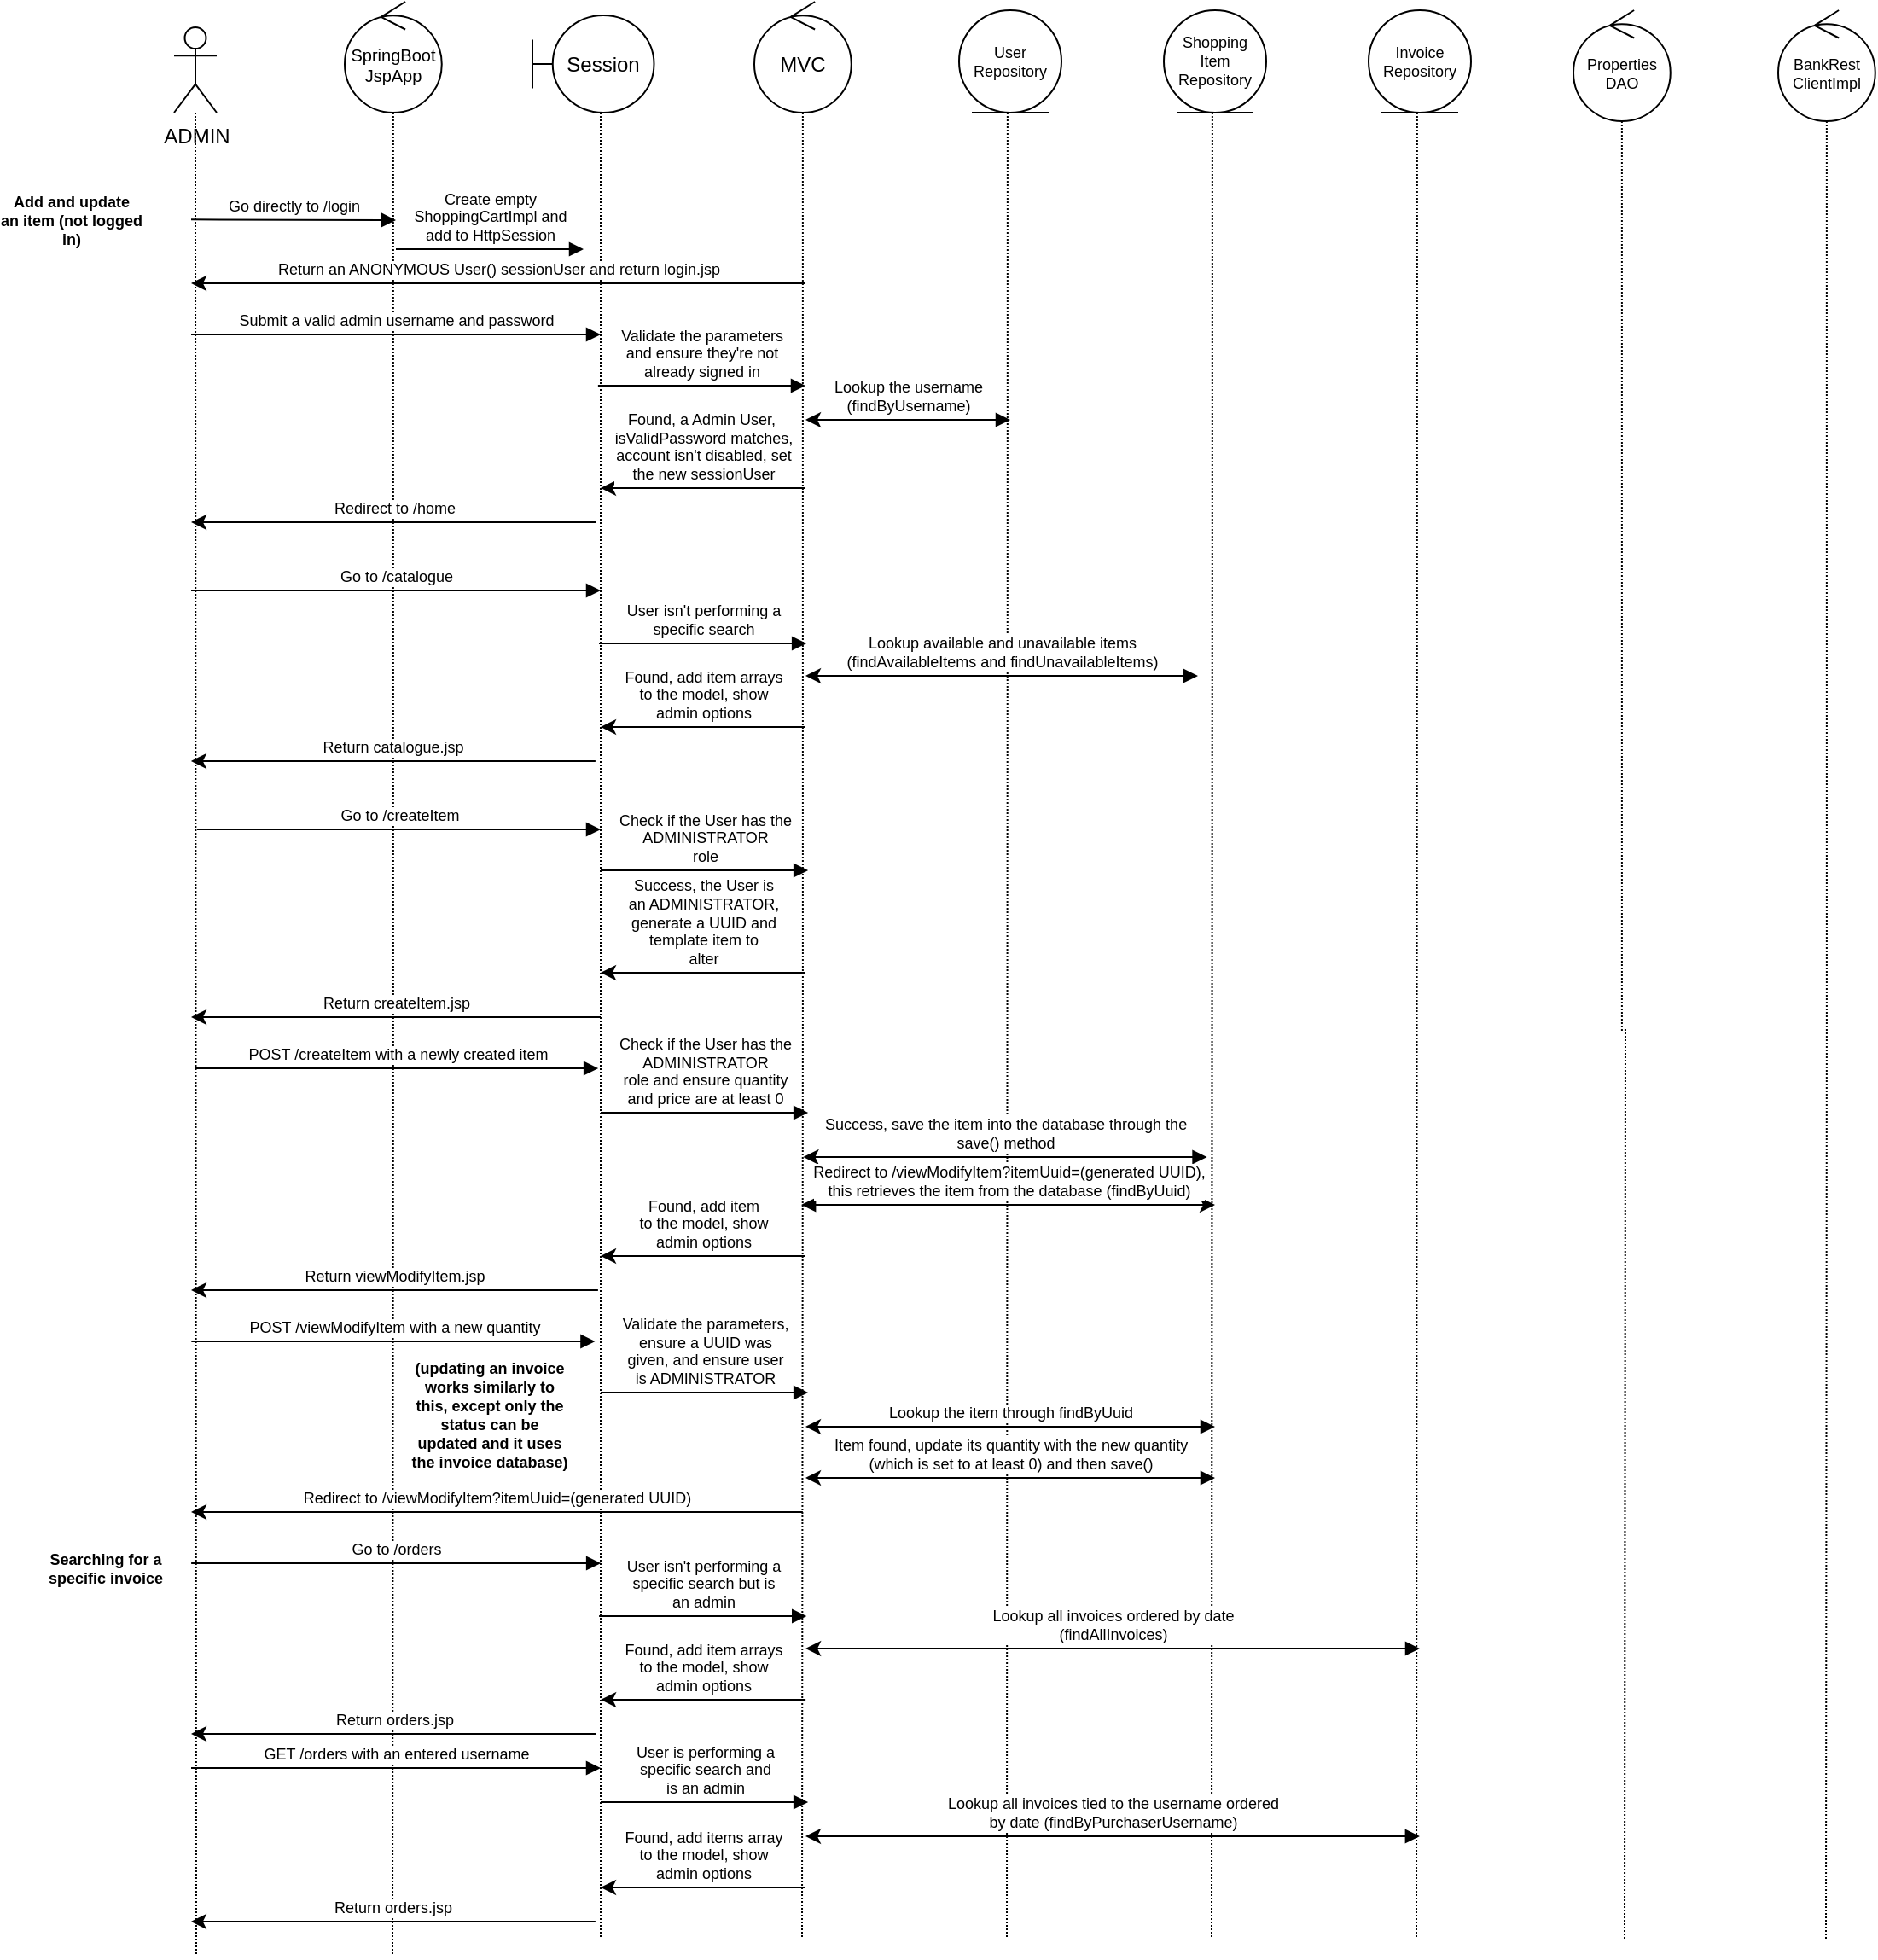 <mxfile version="15.4.0" type="device"><diagram id="uPKC22LQkSR7L6LmUbK3" name="Page-1"><mxGraphModel dx="2048" dy="714" grid="1" gridSize="10" guides="1" tooltips="1" connect="1" arrows="1" fold="1" page="1" pageScale="1" pageWidth="827" pageHeight="1169" math="0" shadow="0"><root><mxCell id="0"/><mxCell id="1" parent="0"/><mxCell id="ylhWlEIOAUfmZ5ztLH5d-3" style="edgeStyle=orthogonalEdgeStyle;rounded=0;orthogonalLoop=1;jettySize=auto;html=1;endArrow=none;endFill=0;dashed=1;dashPattern=1 1;" edge="1" parent="1" source="ylhWlEIOAUfmZ5ztLH5d-4"><mxGeometry relative="1" as="geometry"><mxPoint x="83" y="1160" as="targetPoint"/><Array as="points"><mxPoint x="83" y="140"/><mxPoint x="83" y="140"/></Array></mxGeometry></mxCell><mxCell id="ylhWlEIOAUfmZ5ztLH5d-4" value="ADMIN" style="shape=umlActor;verticalLabelPosition=bottom;verticalAlign=top;html=1;outlineConnect=0;" vertex="1" parent="1"><mxGeometry x="70" y="30" width="25" height="50" as="geometry"/></mxCell><mxCell id="ylhWlEIOAUfmZ5ztLH5d-5" style="edgeStyle=orthogonalEdgeStyle;rounded=0;orthogonalLoop=1;jettySize=auto;html=1;dashed=1;dashPattern=1 1;fontSize=9;endArrow=none;endFill=0;" edge="1" parent="1" source="ylhWlEIOAUfmZ5ztLH5d-6"><mxGeometry relative="1" as="geometry"><mxPoint x="198" y="1160" as="targetPoint"/></mxGeometry></mxCell><mxCell id="ylhWlEIOAUfmZ5ztLH5d-6" value="SpringBoot&lt;br&gt;JspApp" style="ellipse;shape=umlControl;whiteSpace=wrap;html=1;fontSize=10;" vertex="1" parent="1"><mxGeometry x="170" y="15" width="56.88" height="65" as="geometry"/></mxCell><mxCell id="ylhWlEIOAUfmZ5ztLH5d-7" style="edgeStyle=orthogonalEdgeStyle;rounded=0;orthogonalLoop=1;jettySize=auto;html=1;dashed=1;dashPattern=1 1;fontSize=9;endArrow=none;endFill=0;" edge="1" parent="1" source="ylhWlEIOAUfmZ5ztLH5d-8"><mxGeometry relative="1" as="geometry"><mxPoint x="320" y="1150" as="targetPoint"/><Array as="points"><mxPoint x="320" y="220"/><mxPoint x="320" y="220"/></Array></mxGeometry></mxCell><mxCell id="ylhWlEIOAUfmZ5ztLH5d-8" value="Session" style="shape=umlBoundary;whiteSpace=wrap;html=1;" vertex="1" parent="1"><mxGeometry x="280" y="23" width="71.25" height="57" as="geometry"/></mxCell><mxCell id="ylhWlEIOAUfmZ5ztLH5d-9" style="edgeStyle=orthogonalEdgeStyle;rounded=0;orthogonalLoop=1;jettySize=auto;html=1;dashed=1;dashPattern=1 1;fontSize=9;endArrow=none;endFill=0;" edge="1" parent="1" source="ylhWlEIOAUfmZ5ztLH5d-10"><mxGeometry relative="1" as="geometry"><mxPoint x="438" y="1150" as="targetPoint"/></mxGeometry></mxCell><mxCell id="ylhWlEIOAUfmZ5ztLH5d-10" value="MVC" style="ellipse;shape=umlControl;whiteSpace=wrap;html=1;" vertex="1" parent="1"><mxGeometry x="410" y="15" width="56.88" height="65" as="geometry"/></mxCell><mxCell id="ylhWlEIOAUfmZ5ztLH5d-11" style="edgeStyle=orthogonalEdgeStyle;rounded=0;orthogonalLoop=1;jettySize=auto;html=1;dashed=1;dashPattern=1 1;fontSize=9;endArrow=none;endFill=0;" edge="1" parent="1"><mxGeometry relative="1" as="geometry"><mxPoint x="558" y="1150" as="targetPoint"/><mxPoint x="558.44" y="80" as="sourcePoint"/><Array as="points"><mxPoint x="558" y="360"/></Array></mxGeometry></mxCell><mxCell id="ylhWlEIOAUfmZ5ztLH5d-12" style="edgeStyle=orthogonalEdgeStyle;rounded=0;orthogonalLoop=1;jettySize=auto;html=1;dashed=1;dashPattern=1 1;fontSize=9;endArrow=none;endFill=0;" edge="1" parent="1"><mxGeometry relative="1" as="geometry"><mxPoint x="678" y="1150" as="targetPoint"/><mxPoint x="678.44" y="80" as="sourcePoint"/><Array as="points"><mxPoint x="678" y="360"/></Array></mxGeometry></mxCell><mxCell id="ylhWlEIOAUfmZ5ztLH5d-13" style="edgeStyle=orthogonalEdgeStyle;rounded=0;orthogonalLoop=1;jettySize=auto;html=1;dashed=1;dashPattern=1 1;fontSize=9;endArrow=none;endFill=0;" edge="1" parent="1" source="ylhWlEIOAUfmZ5ztLH5d-14"><mxGeometry relative="1" as="geometry"><mxPoint x="920" y="1150" as="targetPoint"/></mxGeometry></mxCell><mxCell id="ylhWlEIOAUfmZ5ztLH5d-14" value="Properties&lt;br&gt;DAO" style="ellipse;shape=umlControl;whiteSpace=wrap;html=1;fontSize=9;" vertex="1" parent="1"><mxGeometry x="890" y="20" width="56.88" height="65" as="geometry"/></mxCell><mxCell id="ylhWlEIOAUfmZ5ztLH5d-15" value="Add and update&#10;an item (not logged&#10;in)" style="text;align=center;fontStyle=1;verticalAlign=middle;spacingLeft=3;spacingRight=3;strokeColor=none;rotatable=0;points=[[0,0.5],[1,0.5]];portConstraint=eastwest;fontSize=9;" vertex="1" parent="1"><mxGeometry x="-30" y="130" width="80" height="26" as="geometry"/></mxCell><mxCell id="ylhWlEIOAUfmZ5ztLH5d-16" value="(updating an invoice&#10;works similarly to&#10;this, except only the&#10;status can be&#10;updated and it uses&#10;the invoice database)" style="text;align=center;fontStyle=1;verticalAlign=middle;spacingLeft=3;spacingRight=3;strokeColor=none;rotatable=0;points=[[0,0.5],[1,0.5]];portConstraint=eastwest;fontSize=9;" vertex="1" parent="1"><mxGeometry x="190" y="830" width="130" height="26" as="geometry"/></mxCell><mxCell id="ylhWlEIOAUfmZ5ztLH5d-17" value="Shopping&lt;br&gt;Item&lt;br&gt;Repository" style="ellipse;shape=umlEntity;whiteSpace=wrap;html=1;fontSize=9;" vertex="1" parent="1"><mxGeometry x="650" y="20" width="60" height="60" as="geometry"/></mxCell><mxCell id="ylhWlEIOAUfmZ5ztLH5d-18" value="User&lt;br&gt;Repository" style="ellipse;shape=umlEntity;whiteSpace=wrap;html=1;fontSize=9;" vertex="1" parent="1"><mxGeometry x="530" y="20" width="60" height="60" as="geometry"/></mxCell><mxCell id="ylhWlEIOAUfmZ5ztLH5d-19" style="edgeStyle=orthogonalEdgeStyle;rounded=0;orthogonalLoop=1;jettySize=auto;html=1;dashed=1;dashPattern=1 1;fontSize=9;endArrow=none;endFill=0;" edge="1" parent="1" source="ylhWlEIOAUfmZ5ztLH5d-20"><mxGeometry relative="1" as="geometry"><mxPoint x="1038" y="1150" as="targetPoint"/></mxGeometry></mxCell><mxCell id="ylhWlEIOAUfmZ5ztLH5d-20" value="BankRest&lt;br&gt;ClientImpl" style="ellipse;shape=umlControl;whiteSpace=wrap;html=1;fontSize=9;" vertex="1" parent="1"><mxGeometry x="1010" y="20" width="56.88" height="65" as="geometry"/></mxCell><mxCell id="ylhWlEIOAUfmZ5ztLH5d-21" value="Go directly to /login" style="html=1;verticalAlign=bottom;endArrow=block;rounded=0;fontSize=9;" edge="1" parent="1"><mxGeometry width="80" relative="1" as="geometry"><mxPoint x="80" y="142.66" as="sourcePoint"/><mxPoint x="200" y="143" as="targetPoint"/></mxGeometry></mxCell><mxCell id="ylhWlEIOAUfmZ5ztLH5d-22" value="Create empty&lt;br&gt;ShoppingCartImpl and&lt;br&gt;add to HttpSession" style="html=1;verticalAlign=bottom;endArrow=block;rounded=0;fontSize=9;" edge="1" parent="1"><mxGeometry width="80" relative="1" as="geometry"><mxPoint x="200" y="160" as="sourcePoint"/><mxPoint x="310" y="160" as="targetPoint"/></mxGeometry></mxCell><mxCell id="ylhWlEIOAUfmZ5ztLH5d-23" value="Return an ANONYMOUS User() sessionUser and return login.jsp" style="html=1;verticalAlign=bottom;endArrow=none;rounded=0;fontSize=9;startArrow=classic;startFill=1;endFill=0;" edge="1" parent="1"><mxGeometry width="80" relative="1" as="geometry"><mxPoint x="80" y="180" as="sourcePoint"/><mxPoint x="440" y="180" as="targetPoint"/></mxGeometry></mxCell><mxCell id="ylhWlEIOAUfmZ5ztLH5d-24" value="Submit a valid admin username and password" style="html=1;verticalAlign=bottom;endArrow=block;rounded=0;fontSize=9;" edge="1" parent="1"><mxGeometry width="80" relative="1" as="geometry"><mxPoint x="80" y="210" as="sourcePoint"/><mxPoint x="320" y="210" as="targetPoint"/></mxGeometry></mxCell><mxCell id="ylhWlEIOAUfmZ5ztLH5d-25" style="edgeStyle=orthogonalEdgeStyle;rounded=0;orthogonalLoop=1;jettySize=auto;html=1;dashed=1;dashPattern=1 1;fontSize=9;endArrow=none;endFill=0;" edge="1" parent="1"><mxGeometry relative="1" as="geometry"><mxPoint x="798" y="1150" as="targetPoint"/><mxPoint x="798.44" y="80" as="sourcePoint"/><Array as="points"><mxPoint x="798" y="360"/></Array></mxGeometry></mxCell><mxCell id="ylhWlEIOAUfmZ5ztLH5d-26" value="Invoice&lt;br&gt;Repository" style="ellipse;shape=umlEntity;whiteSpace=wrap;html=1;fontSize=9;" vertex="1" parent="1"><mxGeometry x="770" y="20" width="60" height="60" as="geometry"/></mxCell><mxCell id="ylhWlEIOAUfmZ5ztLH5d-27" value="Validate the parameters&lt;br&gt;and ensure they're not&lt;br&gt;already signed in" style="html=1;verticalAlign=bottom;endArrow=block;rounded=0;fontSize=9;" edge="1" parent="1"><mxGeometry width="80" relative="1" as="geometry"><mxPoint x="318.44" y="240" as="sourcePoint"/><mxPoint x="440" y="240" as="targetPoint"/><Array as="points"><mxPoint x="380" y="240"/></Array></mxGeometry></mxCell><mxCell id="ylhWlEIOAUfmZ5ztLH5d-28" value="Lookup the username&lt;br&gt;(findByUsername)" style="html=1;verticalAlign=bottom;endArrow=block;rounded=0;fontSize=9;startArrow=classic;startFill=1;" edge="1" parent="1"><mxGeometry width="80" relative="1" as="geometry"><mxPoint x="440" y="260" as="sourcePoint"/><mxPoint x="560" y="260" as="targetPoint"/><Array as="points"><mxPoint x="501.56" y="260"/></Array></mxGeometry></mxCell><mxCell id="ylhWlEIOAUfmZ5ztLH5d-29" value="Found, a Admin User,&amp;nbsp;&lt;br&gt;isValidPassword matches,&lt;br&gt;account isn't disabled, set&lt;br&gt;the new sessionUser" style="html=1;verticalAlign=bottom;endArrow=none;rounded=0;fontSize=9;startArrow=classic;startFill=1;endFill=0;" edge="1" parent="1"><mxGeometry width="80" relative="1" as="geometry"><mxPoint x="320" y="300" as="sourcePoint"/><mxPoint x="440" y="300" as="targetPoint"/><Array as="points"><mxPoint x="381.56" y="300"/></Array></mxGeometry></mxCell><mxCell id="ylhWlEIOAUfmZ5ztLH5d-30" value="Redirect to /home" style="html=1;verticalAlign=bottom;endArrow=none;rounded=0;fontSize=9;startArrow=classic;startFill=1;endFill=0;" edge="1" parent="1"><mxGeometry width="80" relative="1" as="geometry"><mxPoint x="80" y="320" as="sourcePoint"/><mxPoint x="317" y="320" as="targetPoint"/><Array as="points"><mxPoint x="258.56" y="320"/></Array></mxGeometry></mxCell><mxCell id="ylhWlEIOAUfmZ5ztLH5d-31" value="Go to /catalogue" style="html=1;verticalAlign=bottom;endArrow=block;rounded=0;fontSize=9;" edge="1" parent="1"><mxGeometry width="80" relative="1" as="geometry"><mxPoint x="80" y="360" as="sourcePoint"/><mxPoint x="320" y="360" as="targetPoint"/></mxGeometry></mxCell><mxCell id="ylhWlEIOAUfmZ5ztLH5d-32" value="User isn't performing a&lt;br&gt;specific search" style="html=1;verticalAlign=bottom;endArrow=block;rounded=0;fontSize=9;" edge="1" parent="1"><mxGeometry width="80" relative="1" as="geometry"><mxPoint x="319" y="391" as="sourcePoint"/><mxPoint x="440.56" y="391" as="targetPoint"/><Array as="points"><mxPoint x="380.56" y="391"/></Array></mxGeometry></mxCell><mxCell id="ylhWlEIOAUfmZ5ztLH5d-33" value="Lookup available and unavailable items&lt;br&gt;(findAvailableItems and findUnavailableItems)" style="html=1;verticalAlign=bottom;endArrow=block;rounded=0;fontSize=9;startArrow=classic;startFill=1;" edge="1" parent="1"><mxGeometry width="80" relative="1" as="geometry"><mxPoint x="440" y="410" as="sourcePoint"/><mxPoint x="670" y="410" as="targetPoint"/><Array as="points"><mxPoint x="501.56" y="410"/></Array></mxGeometry></mxCell><mxCell id="ylhWlEIOAUfmZ5ztLH5d-34" value="Found, add item arrays&lt;br&gt;to the model, show&lt;br&gt;admin options" style="html=1;verticalAlign=bottom;endArrow=none;rounded=0;fontSize=9;startArrow=classic;startFill=1;endFill=0;" edge="1" parent="1"><mxGeometry width="80" relative="1" as="geometry"><mxPoint x="320" y="440" as="sourcePoint"/><mxPoint x="440" y="440" as="targetPoint"/><Array as="points"><mxPoint x="381.56" y="440"/><mxPoint x="410" y="440"/></Array></mxGeometry></mxCell><mxCell id="ylhWlEIOAUfmZ5ztLH5d-35" value="Return catalogue.jsp" style="html=1;verticalAlign=bottom;endArrow=none;rounded=0;fontSize=9;startArrow=classic;startFill=1;endFill=0;" edge="1" parent="1"><mxGeometry width="80" relative="1" as="geometry"><mxPoint x="79.94" y="460" as="sourcePoint"/><mxPoint x="316.94" y="460" as="targetPoint"/><Array as="points"><mxPoint x="258.5" y="460"/></Array></mxGeometry></mxCell><mxCell id="ylhWlEIOAUfmZ5ztLH5d-36" value="Go to /createItem" style="html=1;verticalAlign=bottom;endArrow=block;rounded=0;fontSize=9;" edge="1" parent="1"><mxGeometry width="80" relative="1" as="geometry"><mxPoint x="83.44" y="500" as="sourcePoint"/><mxPoint x="320" y="500" as="targetPoint"/></mxGeometry></mxCell><mxCell id="ylhWlEIOAUfmZ5ztLH5d-37" value="Check if the User has the&lt;br&gt;ADMINISTRATOR&lt;br&gt;role" style="html=1;verticalAlign=bottom;endArrow=block;rounded=0;fontSize=9;" edge="1" parent="1"><mxGeometry width="80" relative="1" as="geometry"><mxPoint x="320" y="524" as="sourcePoint"/><mxPoint x="441.56" y="524" as="targetPoint"/><Array as="points"><mxPoint x="381.56" y="524"/></Array></mxGeometry></mxCell><mxCell id="ylhWlEIOAUfmZ5ztLH5d-57" value="Success, the User is&lt;br&gt;an ADMINISTRATOR,&lt;br&gt;generate a UUID and&lt;br&gt;template item to&lt;br&gt;alter" style="html=1;verticalAlign=bottom;endArrow=none;rounded=0;fontSize=9;startArrow=classic;startFill=1;endFill=0;" edge="1" parent="1"><mxGeometry width="80" relative="1" as="geometry"><mxPoint x="320" y="584" as="sourcePoint"/><mxPoint x="440" y="584" as="targetPoint"/><Array as="points"><mxPoint x="381.56" y="584"/><mxPoint x="410" y="584"/></Array></mxGeometry></mxCell><mxCell id="ylhWlEIOAUfmZ5ztLH5d-58" value="Return createItem.jsp" style="html=1;verticalAlign=bottom;endArrow=none;rounded=0;fontSize=9;startArrow=classic;startFill=1;endFill=0;" edge="1" parent="1"><mxGeometry width="80" relative="1" as="geometry"><mxPoint x="80" y="610" as="sourcePoint"/><mxPoint x="320" y="610" as="targetPoint"/><Array as="points"><mxPoint x="261.56" y="610"/><mxPoint x="290" y="610"/></Array></mxGeometry></mxCell><mxCell id="ylhWlEIOAUfmZ5ztLH5d-60" value="POST /createItem with a newly created item" style="html=1;verticalAlign=bottom;endArrow=block;rounded=0;fontSize=9;" edge="1" parent="1"><mxGeometry width="80" relative="1" as="geometry"><mxPoint x="82.0" y="640" as="sourcePoint"/><mxPoint x="318.56" y="640" as="targetPoint"/></mxGeometry></mxCell><mxCell id="ylhWlEIOAUfmZ5ztLH5d-61" value="Check if the User has the&lt;br&gt;ADMINISTRATOR&lt;br&gt;role and ensure quantity&lt;br&gt;and price are at least 0" style="html=1;verticalAlign=bottom;endArrow=block;rounded=0;fontSize=9;" edge="1" parent="1"><mxGeometry width="80" relative="1" as="geometry"><mxPoint x="320" y="666" as="sourcePoint"/><mxPoint x="441.56" y="666" as="targetPoint"/><Array as="points"><mxPoint x="381.56" y="666"/></Array></mxGeometry></mxCell><mxCell id="ylhWlEIOAUfmZ5ztLH5d-62" value="Success, save the item into the database through the&lt;br&gt;save() method" style="html=1;verticalAlign=bottom;endArrow=block;rounded=0;fontSize=9;startArrow=classic;startFill=1;" edge="1" parent="1"><mxGeometry width="80" relative="1" as="geometry"><mxPoint x="438.72" y="692" as="sourcePoint"/><mxPoint x="675.28" y="692" as="targetPoint"/></mxGeometry></mxCell><mxCell id="ylhWlEIOAUfmZ5ztLH5d-64" value="Redirect to&amp;nbsp;/viewModifyItem?itemUuid=(generated UUID),&lt;br&gt;this retrieves the item from the database (findByUuid)" style="html=1;verticalAlign=bottom;endArrow=block;rounded=0;fontSize=9;startArrow=classic;startFill=1;" edge="1" parent="1"><mxGeometry width="80" relative="1" as="geometry"><mxPoint x="680" y="720" as="sourcePoint"/><mxPoint x="437.56" y="720" as="targetPoint"/></mxGeometry></mxCell><mxCell id="ylhWlEIOAUfmZ5ztLH5d-66" value="Found, add item&lt;br&gt;to the model, show&lt;br&gt;admin options" style="html=1;verticalAlign=bottom;endArrow=none;rounded=0;fontSize=9;startArrow=classic;startFill=1;endFill=0;" edge="1" parent="1"><mxGeometry width="80" relative="1" as="geometry"><mxPoint x="320" y="750" as="sourcePoint"/><mxPoint x="440" y="750" as="targetPoint"/><Array as="points"><mxPoint x="381.56" y="750"/><mxPoint x="410" y="750"/></Array></mxGeometry></mxCell><mxCell id="ylhWlEIOAUfmZ5ztLH5d-67" value="Return viewModifyItem.jsp" style="html=1;verticalAlign=bottom;endArrow=none;rounded=0;fontSize=9;startArrow=classic;startFill=1;endFill=0;" edge="1" parent="1"><mxGeometry width="80" relative="1" as="geometry"><mxPoint x="80" y="770" as="sourcePoint"/><mxPoint x="318.44" y="770" as="targetPoint"/><Array as="points"><mxPoint x="260" y="770"/><mxPoint x="288.44" y="770"/></Array></mxGeometry></mxCell><mxCell id="ylhWlEIOAUfmZ5ztLH5d-68" value="POST /viewModifyItem with a new quantity" style="html=1;verticalAlign=bottom;endArrow=block;rounded=0;fontSize=9;" edge="1" parent="1"><mxGeometry width="80" relative="1" as="geometry"><mxPoint x="80.16" y="800" as="sourcePoint"/><mxPoint x="316.72" y="800" as="targetPoint"/></mxGeometry></mxCell><mxCell id="ylhWlEIOAUfmZ5ztLH5d-69" value="Validate the parameters,&lt;br&gt;ensure a UUID was&lt;br&gt;given, and ensure user&lt;br&gt;is ADMINISTRATOR" style="html=1;verticalAlign=bottom;endArrow=block;rounded=0;fontSize=9;" edge="1" parent="1"><mxGeometry width="80" relative="1" as="geometry"><mxPoint x="320.0" y="830" as="sourcePoint"/><mxPoint x="441.56" y="830" as="targetPoint"/><Array as="points"><mxPoint x="381.56" y="830"/></Array></mxGeometry></mxCell><mxCell id="ylhWlEIOAUfmZ5ztLH5d-70" value="Lookup the item through findByUuid" style="html=1;verticalAlign=bottom;endArrow=block;rounded=0;fontSize=9;startArrow=classic;startFill=1;" edge="1" parent="1"><mxGeometry width="80" relative="1" as="geometry"><mxPoint x="440" y="850" as="sourcePoint"/><mxPoint x="680" y="850" as="targetPoint"/><Array as="points"><mxPoint x="501.56" y="850"/></Array></mxGeometry></mxCell><mxCell id="ylhWlEIOAUfmZ5ztLH5d-71" value="Item found, update its quantity with the new quantity&lt;br&gt;(which is set to at least 0) and then save()" style="html=1;verticalAlign=bottom;endArrow=block;rounded=0;fontSize=9;startArrow=classic;startFill=1;" edge="1" parent="1"><mxGeometry width="80" relative="1" as="geometry"><mxPoint x="440" y="880" as="sourcePoint"/><mxPoint x="680" y="880" as="targetPoint"/><Array as="points"><mxPoint x="501.56" y="880"/></Array></mxGeometry></mxCell><mxCell id="ylhWlEIOAUfmZ5ztLH5d-72" value="Redirect to /viewModifyItem?itemUuid=(generated UUID)" style="html=1;verticalAlign=bottom;endArrow=none;rounded=0;fontSize=9;startArrow=classic;startFill=1;endFill=0;" edge="1" parent="1"><mxGeometry width="80" relative="1" as="geometry"><mxPoint x="80" y="900" as="sourcePoint"/><mxPoint x="438.44" y="900" as="targetPoint"/><Array as="points"><mxPoint x="380" y="900"/><mxPoint x="408.44" y="900"/></Array></mxGeometry></mxCell><mxCell id="ylhWlEIOAUfmZ5ztLH5d-73" value="Searching for a&#10;specific invoice" style="text;align=center;fontStyle=1;verticalAlign=middle;spacingLeft=3;spacingRight=3;strokeColor=none;rotatable=0;points=[[0,0.5],[1,0.5]];portConstraint=eastwest;fontSize=9;" vertex="1" parent="1"><mxGeometry x="-10" y="920" width="80" height="26" as="geometry"/></mxCell><mxCell id="ylhWlEIOAUfmZ5ztLH5d-75" value="Go to /orders" style="html=1;verticalAlign=bottom;endArrow=block;rounded=0;fontSize=9;" edge="1" parent="1"><mxGeometry width="80" relative="1" as="geometry"><mxPoint x="80.06" y="930.0" as="sourcePoint"/><mxPoint x="320.06" y="930.0" as="targetPoint"/></mxGeometry></mxCell><mxCell id="ylhWlEIOAUfmZ5ztLH5d-76" value="User isn't performing a&lt;br&gt;specific search but is&lt;br&gt;an admin" style="html=1;verticalAlign=bottom;endArrow=block;rounded=0;fontSize=9;" edge="1" parent="1"><mxGeometry width="80" relative="1" as="geometry"><mxPoint x="319.06" y="961.0" as="sourcePoint"/><mxPoint x="440.62" y="961.0" as="targetPoint"/><Array as="points"><mxPoint x="380.62" y="961"/></Array></mxGeometry></mxCell><mxCell id="ylhWlEIOAUfmZ5ztLH5d-77" value="Lookup all invoices ordered by date&lt;br&gt;(findAllInvoices)" style="html=1;verticalAlign=bottom;endArrow=block;rounded=0;fontSize=9;startArrow=classic;startFill=1;" edge="1" parent="1"><mxGeometry width="80" relative="1" as="geometry"><mxPoint x="440.06" y="980.0" as="sourcePoint"/><mxPoint x="800" y="980" as="targetPoint"/><Array as="points"><mxPoint x="501.62" y="980"/></Array></mxGeometry></mxCell><mxCell id="ylhWlEIOAUfmZ5ztLH5d-78" value="Found, add item arrays&lt;br&gt;to the model, show&lt;br&gt;admin options" style="html=1;verticalAlign=bottom;endArrow=none;rounded=0;fontSize=9;startArrow=classic;startFill=1;endFill=0;" edge="1" parent="1"><mxGeometry width="80" relative="1" as="geometry"><mxPoint x="320.06" y="1010.0" as="sourcePoint"/><mxPoint x="440.06" y="1010.0" as="targetPoint"/><Array as="points"><mxPoint x="381.62" y="1010"/><mxPoint x="410.06" y="1010"/></Array></mxGeometry></mxCell><mxCell id="ylhWlEIOAUfmZ5ztLH5d-79" value="Return orders.jsp" style="html=1;verticalAlign=bottom;endArrow=none;rounded=0;fontSize=9;startArrow=classic;startFill=1;endFill=0;" edge="1" parent="1"><mxGeometry width="80" relative="1" as="geometry"><mxPoint x="80.0" y="1030" as="sourcePoint"/><mxPoint x="317.0" y="1030" as="targetPoint"/><Array as="points"><mxPoint x="258.56" y="1030"/></Array></mxGeometry></mxCell><mxCell id="ylhWlEIOAUfmZ5ztLH5d-80" value="GET /orders with an entered username" style="html=1;verticalAlign=bottom;endArrow=block;rounded=0;fontSize=9;" edge="1" parent="1"><mxGeometry width="80" relative="1" as="geometry"><mxPoint x="80.0" y="1050" as="sourcePoint"/><mxPoint x="320.0" y="1050" as="targetPoint"/></mxGeometry></mxCell><mxCell id="ylhWlEIOAUfmZ5ztLH5d-81" value="User is performing a&lt;br&gt;specific search and&lt;br&gt;is an admin" style="html=1;verticalAlign=bottom;endArrow=block;rounded=0;fontSize=9;" edge="1" parent="1"><mxGeometry width="80" relative="1" as="geometry"><mxPoint x="320.0" y="1070" as="sourcePoint"/><mxPoint x="441.56" y="1070" as="targetPoint"/><Array as="points"><mxPoint x="381.56" y="1070"/></Array></mxGeometry></mxCell><mxCell id="ylhWlEIOAUfmZ5ztLH5d-82" value="Lookup all invoices tied to the username ordered&lt;br&gt;by date (findByPurchaserUsername)" style="html=1;verticalAlign=bottom;endArrow=block;rounded=0;fontSize=9;startArrow=classic;startFill=1;" edge="1" parent="1"><mxGeometry width="80" relative="1" as="geometry"><mxPoint x="440.0" y="1090" as="sourcePoint"/><mxPoint x="799.94" y="1090" as="targetPoint"/><Array as="points"><mxPoint x="501.56" y="1090"/></Array></mxGeometry></mxCell><mxCell id="ylhWlEIOAUfmZ5ztLH5d-83" value="Found, add items array&lt;br&gt;to the model, show&lt;br&gt;admin options" style="html=1;verticalAlign=bottom;endArrow=none;rounded=0;fontSize=9;startArrow=classic;startFill=1;endFill=0;" edge="1" parent="1"><mxGeometry width="80" relative="1" as="geometry"><mxPoint x="320.0" y="1120.0" as="sourcePoint"/><mxPoint x="440.0" y="1120.0" as="targetPoint"/><Array as="points"><mxPoint x="381.56" y="1120"/><mxPoint x="410" y="1120"/></Array></mxGeometry></mxCell><mxCell id="ylhWlEIOAUfmZ5ztLH5d-85" value="Return orders.jsp" style="html=1;verticalAlign=bottom;endArrow=none;rounded=0;fontSize=9;startArrow=classic;startFill=1;endFill=0;" edge="1" parent="1"><mxGeometry width="80" relative="1" as="geometry"><mxPoint x="79.94" y="1140.0" as="sourcePoint"/><mxPoint x="316.94" y="1140.0" as="targetPoint"/><Array as="points"><mxPoint x="258.5" y="1140"/></Array></mxGeometry></mxCell></root></mxGraphModel></diagram></mxfile>
